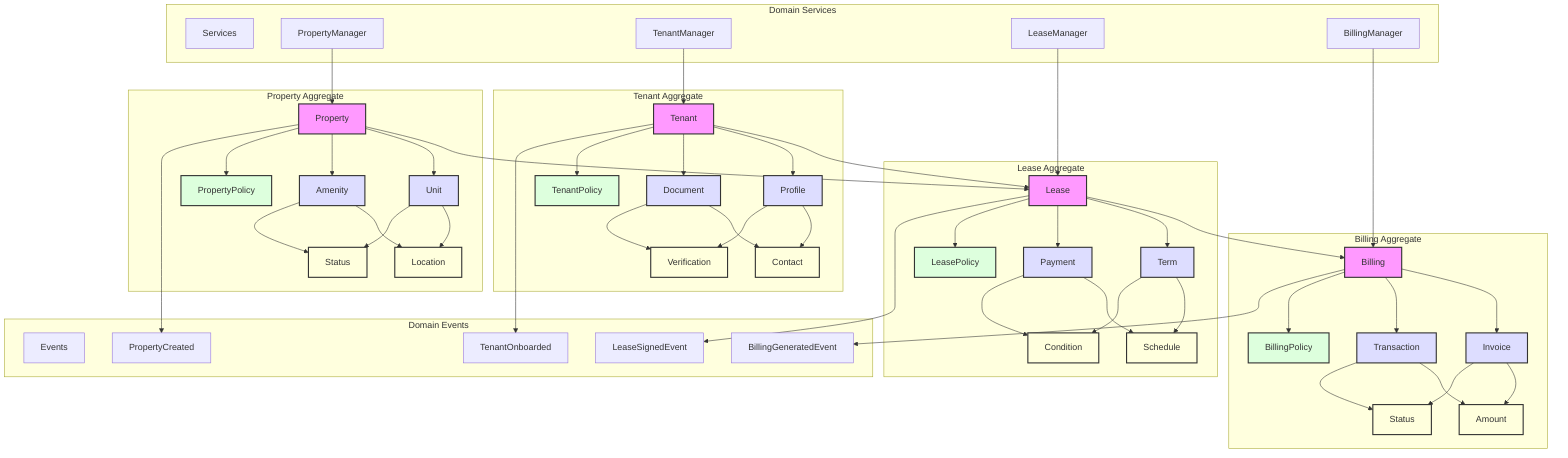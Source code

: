 graph TD
    %% Style Definitions
    classDef aggregate fill:#f9f,stroke:#333,stroke-width:2px
    classDef entity fill:#ddf,stroke:#333,stroke-width:2px
    classDef valueobj fill:#ffd,stroke:#333,stroke-width:2px
    classDef policy fill:#dfd,stroke:#333,stroke-width:2px

    %% Property Aggregate
    subgraph "Property Aggregate"
        PA[Property]:::aggregate
        PA_U[Unit]:::entity
        PA_A[Amenity]:::entity
        PA_L[Location]:::valueobj
        PA_S[Status]:::valueobj
        PA_P[PropertyPolicy]:::policy
    end

    %% Tenant Aggregate
    subgraph "Tenant Aggregate"
        TA[Tenant]:::aggregate
        TA_P[Profile]:::entity
        TA_D[Document]:::entity
        TA_C[Contact]:::valueobj
        TA_V[Verification]:::valueobj
        TA_R[TenantPolicy]:::policy
    end

    %% Lease Aggregate
    subgraph "Lease Aggregate"
        LA[Lease]:::aggregate
        LA_T[Term]:::entity
        LA_P[Payment]:::entity
        LA_S[Schedule]:::valueobj
        LA_C[Condition]:::valueobj
        LA_R[LeasePolicy]:::policy
    end

    %% Billing Aggregate
    subgraph "Billing Aggregate"
        BA[Billing]:::aggregate
        BA_I[Invoice]:::entity
        BA_T[Transaction]:::entity
        BA_A[Amount]:::valueobj
        BA_S[Status]:::valueobj
        BA_P[BillingPolicy]:::policy
    end

    %% Domain Events
    subgraph "Domain Events"
        DE[Events]
        DE_P[PropertyCreated]
        DE_T[TenantOnboarded]
        DE_L[LeaseSignedEvent]
        DE_B[BillingGeneratedEvent]
    end

    %% Domain Services
    subgraph "Domain Services"
        DS[Services]
        DS_P[PropertyManager]
        DS_T[TenantManager]
        DS_L[LeaseManager]
        DS_B[BillingManager]
    end

    %% Aggregate Relationships
    PA --> LA
    TA --> LA
    LA --> BA

    %% Entity Relationships
    PA --> PA_U & PA_A
    PA_U & PA_A --> PA_L & PA_S
    PA --> PA_P

    TA --> TA_P & TA_D
    TA_P & TA_D --> TA_C & TA_V
    TA --> TA_R

    LA --> LA_T & LA_P
    LA_T & LA_P --> LA_S & LA_C
    LA --> LA_R

    BA --> BA_I & BA_T
    BA_I & BA_T --> BA_A & BA_S
    BA --> BA_P

    %% Event Relationships
    PA --> DE_P
    TA --> DE_T
    LA --> DE_L
    BA --> DE_B

    %% Service Relationships
    DS_P --> PA
    DS_T --> TA
    DS_L --> LA
    DS_B --> BA

    %% Apply Styles
    class PA,TA,LA,BA aggregate
    class PA_U,PA_A,TA_P,TA_D,LA_T,LA_P,BA_I,BA_T entity
    class PA_L,PA_S,TA_C,TA_V,LA_S,LA_C,BA_A,BA_S valueobj
    class PA_P,TA_R,LA_R,BA_P policy